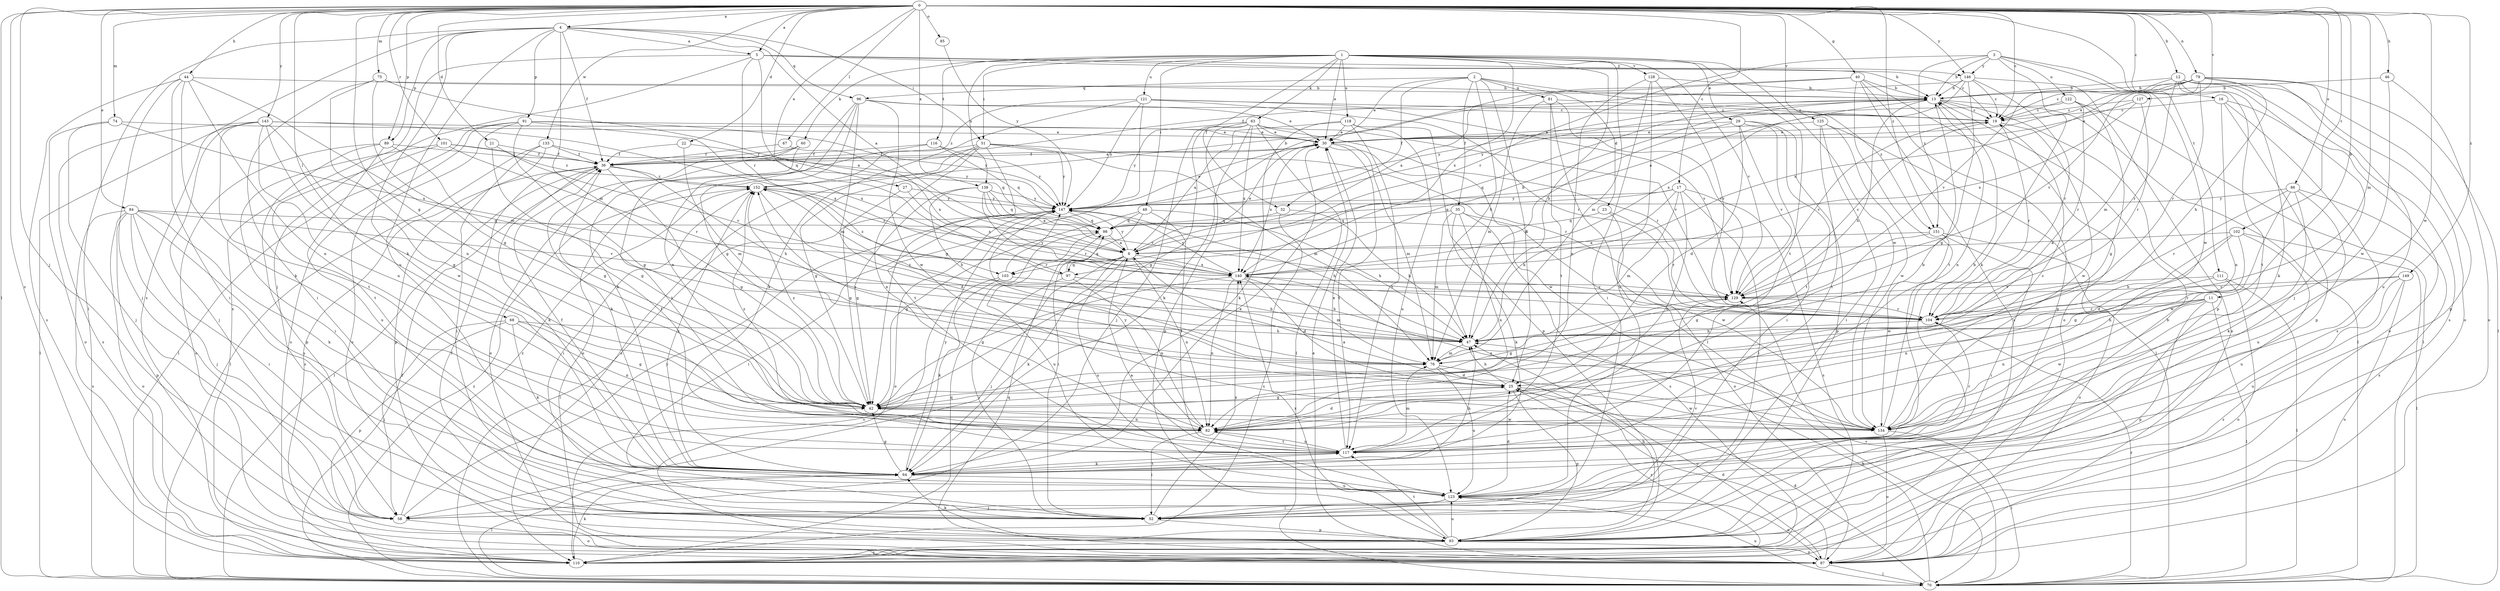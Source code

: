 strict digraph  {
0;
1;
2;
3;
4;
5;
6;
11;
12;
13;
16;
17;
19;
21;
22;
23;
25;
27;
29;
30;
32;
35;
36;
40;
42;
44;
46;
47;
48;
51;
52;
58;
60;
63;
64;
67;
68;
70;
74;
75;
76;
79;
81;
82;
84;
85;
86;
87;
89;
91;
93;
96;
97;
98;
101;
102;
103;
104;
110;
111;
116;
117;
118;
121;
122;
123;
125;
127;
128;
129;
133;
134;
138;
140;
143;
146;
147;
149;
151;
152;
0 -> 4  [label=a];
0 -> 5  [label=a];
0 -> 11  [label=b];
0 -> 12  [label=b];
0 -> 16  [label=c];
0 -> 17  [label=c];
0 -> 19  [label=c];
0 -> 21  [label=d];
0 -> 22  [label=d];
0 -> 27  [label=e];
0 -> 40  [label=g];
0 -> 42  [label=g];
0 -> 44  [label=h];
0 -> 46  [label=h];
0 -> 58  [label=j];
0 -> 67  [label=l];
0 -> 68  [label=l];
0 -> 70  [label=l];
0 -> 74  [label=m];
0 -> 75  [label=m];
0 -> 76  [label=m];
0 -> 79  [label=n];
0 -> 84  [label=o];
0 -> 85  [label=o];
0 -> 86  [label=o];
0 -> 89  [label=p];
0 -> 101  [label=r];
0 -> 102  [label=r];
0 -> 110  [label=s];
0 -> 111  [label=t];
0 -> 125  [label=v];
0 -> 127  [label=v];
0 -> 133  [label=w];
0 -> 134  [label=w];
0 -> 138  [label=x];
0 -> 143  [label=y];
0 -> 146  [label=y];
0 -> 149  [label=z];
0 -> 151  [label=z];
1 -> 29  [label=e];
1 -> 30  [label=e];
1 -> 32  [label=f];
1 -> 47  [label=h];
1 -> 48  [label=i];
1 -> 51  [label=i];
1 -> 60  [label=k];
1 -> 63  [label=k];
1 -> 76  [label=m];
1 -> 116  [label=t];
1 -> 117  [label=t];
1 -> 118  [label=u];
1 -> 121  [label=u];
1 -> 128  [label=v];
1 -> 129  [label=v];
1 -> 134  [label=w];
1 -> 138  [label=x];
1 -> 140  [label=x];
2 -> 23  [label=d];
2 -> 25  [label=d];
2 -> 30  [label=e];
2 -> 32  [label=f];
2 -> 35  [label=f];
2 -> 47  [label=h];
2 -> 81  [label=n];
2 -> 96  [label=q];
2 -> 151  [label=z];
3 -> 13  [label=b];
3 -> 64  [label=k];
3 -> 76  [label=m];
3 -> 103  [label=r];
3 -> 122  [label=u];
3 -> 134  [label=w];
3 -> 146  [label=y];
3 -> 151  [label=z];
4 -> 5  [label=a];
4 -> 6  [label=a];
4 -> 36  [label=f];
4 -> 51  [label=i];
4 -> 64  [label=k];
4 -> 70  [label=l];
4 -> 76  [label=m];
4 -> 89  [label=p];
4 -> 91  [label=p];
4 -> 96  [label=q];
4 -> 110  [label=s];
4 -> 123  [label=u];
5 -> 13  [label=b];
5 -> 19  [label=c];
5 -> 58  [label=j];
5 -> 97  [label=q];
5 -> 103  [label=r];
5 -> 110  [label=s];
5 -> 146  [label=y];
6 -> 30  [label=e];
6 -> 58  [label=j];
6 -> 64  [label=k];
6 -> 82  [label=n];
6 -> 97  [label=q];
6 -> 103  [label=r];
6 -> 123  [label=u];
6 -> 140  [label=x];
6 -> 147  [label=y];
6 -> 152  [label=z];
11 -> 47  [label=h];
11 -> 70  [label=l];
11 -> 82  [label=n];
11 -> 93  [label=p];
11 -> 104  [label=r];
11 -> 134  [label=w];
12 -> 13  [label=b];
12 -> 58  [label=j];
12 -> 64  [label=k];
12 -> 87  [label=o];
12 -> 104  [label=r];
12 -> 110  [label=s];
12 -> 117  [label=t];
12 -> 129  [label=v];
13 -> 19  [label=c];
13 -> 47  [label=h];
13 -> 70  [label=l];
13 -> 82  [label=n];
13 -> 87  [label=o];
13 -> 97  [label=q];
13 -> 140  [label=x];
13 -> 147  [label=y];
16 -> 19  [label=c];
16 -> 82  [label=n];
16 -> 87  [label=o];
16 -> 93  [label=p];
16 -> 110  [label=s];
17 -> 47  [label=h];
17 -> 52  [label=i];
17 -> 76  [label=m];
17 -> 82  [label=n];
17 -> 98  [label=q];
17 -> 110  [label=s];
17 -> 147  [label=y];
19 -> 30  [label=e];
19 -> 104  [label=r];
19 -> 129  [label=v];
19 -> 134  [label=w];
21 -> 36  [label=f];
21 -> 42  [label=g];
21 -> 129  [label=v];
22 -> 36  [label=f];
22 -> 76  [label=m];
22 -> 147  [label=y];
23 -> 87  [label=o];
23 -> 98  [label=q];
23 -> 104  [label=r];
25 -> 42  [label=g];
25 -> 47  [label=h];
25 -> 93  [label=p];
25 -> 110  [label=s];
25 -> 134  [label=w];
25 -> 152  [label=z];
27 -> 42  [label=g];
27 -> 140  [label=x];
27 -> 147  [label=y];
29 -> 25  [label=d];
29 -> 30  [label=e];
29 -> 47  [label=h];
29 -> 52  [label=i];
29 -> 93  [label=p];
29 -> 117  [label=t];
29 -> 129  [label=v];
30 -> 36  [label=f];
30 -> 76  [label=m];
30 -> 117  [label=t];
30 -> 134  [label=w];
30 -> 140  [label=x];
32 -> 47  [label=h];
32 -> 98  [label=q];
32 -> 110  [label=s];
35 -> 64  [label=k];
35 -> 76  [label=m];
35 -> 82  [label=n];
35 -> 98  [label=q];
35 -> 110  [label=s];
35 -> 134  [label=w];
36 -> 30  [label=e];
36 -> 42  [label=g];
36 -> 47  [label=h];
36 -> 64  [label=k];
36 -> 70  [label=l];
36 -> 110  [label=s];
36 -> 152  [label=z];
40 -> 6  [label=a];
40 -> 13  [label=b];
40 -> 87  [label=o];
40 -> 93  [label=p];
40 -> 110  [label=s];
40 -> 117  [label=t];
40 -> 147  [label=y];
42 -> 82  [label=n];
42 -> 134  [label=w];
42 -> 152  [label=z];
44 -> 13  [label=b];
44 -> 52  [label=i];
44 -> 58  [label=j];
44 -> 64  [label=k];
44 -> 76  [label=m];
44 -> 82  [label=n];
44 -> 110  [label=s];
46 -> 13  [label=b];
46 -> 87  [label=o];
46 -> 134  [label=w];
47 -> 76  [label=m];
47 -> 152  [label=z];
48 -> 42  [label=g];
48 -> 47  [label=h];
48 -> 52  [label=i];
48 -> 98  [label=q];
48 -> 117  [label=t];
51 -> 36  [label=f];
51 -> 42  [label=g];
51 -> 76  [label=m];
51 -> 82  [label=n];
51 -> 104  [label=r];
51 -> 110  [label=s];
51 -> 117  [label=t];
51 -> 147  [label=y];
52 -> 93  [label=p];
52 -> 129  [label=v];
52 -> 140  [label=x];
58 -> 87  [label=o];
58 -> 147  [label=y];
58 -> 152  [label=z];
60 -> 36  [label=f];
60 -> 64  [label=k];
60 -> 87  [label=o];
60 -> 117  [label=t];
63 -> 30  [label=e];
63 -> 42  [label=g];
63 -> 58  [label=j];
63 -> 64  [label=k];
63 -> 70  [label=l];
63 -> 93  [label=p];
63 -> 104  [label=r];
63 -> 129  [label=v];
63 -> 140  [label=x];
63 -> 147  [label=y];
64 -> 30  [label=e];
64 -> 36  [label=f];
64 -> 42  [label=g];
64 -> 47  [label=h];
64 -> 70  [label=l];
64 -> 117  [label=t];
64 -> 123  [label=u];
64 -> 147  [label=y];
64 -> 152  [label=z];
67 -> 36  [label=f];
67 -> 140  [label=x];
68 -> 42  [label=g];
68 -> 47  [label=h];
68 -> 58  [label=j];
68 -> 64  [label=k];
68 -> 82  [label=n];
68 -> 93  [label=p];
70 -> 25  [label=d];
70 -> 36  [label=f];
70 -> 47  [label=h];
70 -> 104  [label=r];
70 -> 123  [label=u];
70 -> 129  [label=v];
70 -> 152  [label=z];
74 -> 30  [label=e];
74 -> 58  [label=j];
74 -> 87  [label=o];
74 -> 140  [label=x];
75 -> 6  [label=a];
75 -> 13  [label=b];
75 -> 42  [label=g];
75 -> 52  [label=i];
75 -> 82  [label=n];
76 -> 25  [label=d];
76 -> 87  [label=o];
76 -> 123  [label=u];
79 -> 13  [label=b];
79 -> 19  [label=c];
79 -> 30  [label=e];
79 -> 47  [label=h];
79 -> 70  [label=l];
79 -> 93  [label=p];
79 -> 104  [label=r];
79 -> 123  [label=u];
79 -> 129  [label=v];
79 -> 140  [label=x];
81 -> 19  [label=c];
81 -> 70  [label=l];
81 -> 76  [label=m];
81 -> 117  [label=t];
81 -> 129  [label=v];
82 -> 13  [label=b];
82 -> 25  [label=d];
82 -> 52  [label=i];
82 -> 117  [label=t];
82 -> 147  [label=y];
82 -> 152  [label=z];
84 -> 52  [label=i];
84 -> 58  [label=j];
84 -> 64  [label=k];
84 -> 87  [label=o];
84 -> 93  [label=p];
84 -> 98  [label=q];
84 -> 110  [label=s];
84 -> 123  [label=u];
84 -> 129  [label=v];
85 -> 147  [label=y];
86 -> 64  [label=k];
86 -> 104  [label=r];
86 -> 110  [label=s];
86 -> 123  [label=u];
86 -> 134  [label=w];
86 -> 147  [label=y];
87 -> 25  [label=d];
87 -> 30  [label=e];
87 -> 70  [label=l];
87 -> 98  [label=q];
87 -> 123  [label=u];
89 -> 36  [label=f];
89 -> 42  [label=g];
89 -> 87  [label=o];
89 -> 93  [label=p];
89 -> 123  [label=u];
91 -> 30  [label=e];
91 -> 42  [label=g];
91 -> 70  [label=l];
91 -> 87  [label=o];
91 -> 110  [label=s];
91 -> 140  [label=x];
91 -> 147  [label=y];
93 -> 13  [label=b];
93 -> 36  [label=f];
93 -> 47  [label=h];
93 -> 64  [label=k];
93 -> 87  [label=o];
93 -> 110  [label=s];
93 -> 117  [label=t];
93 -> 123  [label=u];
93 -> 140  [label=x];
96 -> 19  [label=c];
96 -> 30  [label=e];
96 -> 42  [label=g];
96 -> 64  [label=k];
96 -> 76  [label=m];
96 -> 82  [label=n];
96 -> 134  [label=w];
97 -> 47  [label=h];
97 -> 52  [label=i];
97 -> 82  [label=n];
97 -> 98  [label=q];
97 -> 152  [label=z];
98 -> 6  [label=a];
98 -> 123  [label=u];
101 -> 36  [label=f];
101 -> 52  [label=i];
101 -> 104  [label=r];
101 -> 117  [label=t];
101 -> 152  [label=z];
102 -> 6  [label=a];
102 -> 25  [label=d];
102 -> 42  [label=g];
102 -> 47  [label=h];
102 -> 70  [label=l];
102 -> 123  [label=u];
103 -> 47  [label=h];
103 -> 64  [label=k];
103 -> 110  [label=s];
103 -> 147  [label=y];
104 -> 47  [label=h];
110 -> 64  [label=k];
110 -> 98  [label=q];
111 -> 70  [label=l];
111 -> 82  [label=n];
111 -> 87  [label=o];
111 -> 129  [label=v];
116 -> 36  [label=f];
116 -> 87  [label=o];
116 -> 98  [label=q];
116 -> 147  [label=y];
117 -> 30  [label=e];
117 -> 36  [label=f];
117 -> 64  [label=k];
117 -> 76  [label=m];
117 -> 82  [label=n];
117 -> 104  [label=r];
118 -> 6  [label=a];
118 -> 30  [label=e];
118 -> 64  [label=k];
118 -> 93  [label=p];
118 -> 117  [label=t];
118 -> 123  [label=u];
121 -> 19  [label=c];
121 -> 42  [label=g];
121 -> 64  [label=k];
121 -> 104  [label=r];
121 -> 129  [label=v];
121 -> 147  [label=y];
121 -> 152  [label=z];
122 -> 19  [label=c];
122 -> 42  [label=g];
122 -> 70  [label=l];
122 -> 104  [label=r];
122 -> 147  [label=y];
123 -> 6  [label=a];
123 -> 25  [label=d];
123 -> 52  [label=i];
123 -> 58  [label=j];
125 -> 30  [label=e];
125 -> 52  [label=i];
125 -> 70  [label=l];
125 -> 117  [label=t];
125 -> 134  [label=w];
127 -> 19  [label=c];
127 -> 30  [label=e];
127 -> 104  [label=r];
127 -> 140  [label=x];
128 -> 13  [label=b];
128 -> 52  [label=i];
128 -> 82  [label=n];
128 -> 104  [label=r];
128 -> 123  [label=u];
129 -> 19  [label=c];
129 -> 42  [label=g];
129 -> 104  [label=r];
133 -> 36  [label=f];
133 -> 52  [label=i];
133 -> 70  [label=l];
133 -> 93  [label=p];
133 -> 98  [label=q];
134 -> 6  [label=a];
134 -> 13  [label=b];
134 -> 19  [label=c];
134 -> 70  [label=l];
134 -> 87  [label=o];
134 -> 140  [label=x];
138 -> 6  [label=a];
138 -> 42  [label=g];
138 -> 47  [label=h];
138 -> 98  [label=q];
138 -> 104  [label=r];
138 -> 129  [label=v];
138 -> 147  [label=y];
140 -> 13  [label=b];
140 -> 25  [label=d];
140 -> 42  [label=g];
140 -> 76  [label=m];
140 -> 82  [label=n];
140 -> 129  [label=v];
140 -> 147  [label=y];
143 -> 30  [label=e];
143 -> 42  [label=g];
143 -> 58  [label=j];
143 -> 70  [label=l];
143 -> 82  [label=n];
143 -> 110  [label=s];
143 -> 117  [label=t];
143 -> 134  [label=w];
143 -> 140  [label=x];
146 -> 6  [label=a];
146 -> 13  [label=b];
146 -> 19  [label=c];
146 -> 36  [label=f];
146 -> 42  [label=g];
146 -> 93  [label=p];
146 -> 104  [label=r];
147 -> 30  [label=e];
147 -> 47  [label=h];
147 -> 52  [label=i];
147 -> 70  [label=l];
147 -> 87  [label=o];
147 -> 98  [label=q];
149 -> 87  [label=o];
149 -> 104  [label=r];
149 -> 110  [label=s];
149 -> 123  [label=u];
149 -> 129  [label=v];
151 -> 6  [label=a];
151 -> 42  [label=g];
151 -> 52  [label=i];
151 -> 87  [label=o];
151 -> 134  [label=w];
152 -> 13  [label=b];
152 -> 25  [label=d];
152 -> 52  [label=i];
152 -> 147  [label=y];
}
